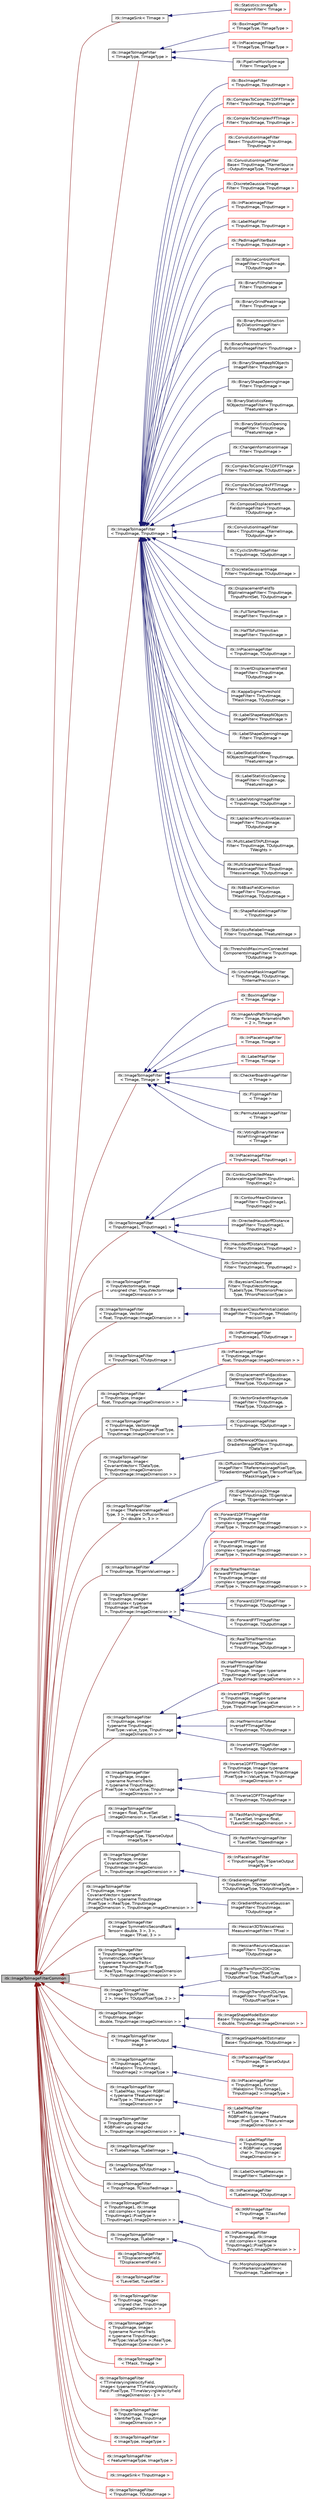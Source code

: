 digraph "itk::ImageToImageFilterCommon"
{
 // LATEX_PDF_SIZE
  edge [fontname="Helvetica",fontsize="10",labelfontname="Helvetica",labelfontsize="10"];
  node [fontname="Helvetica",fontsize="10",shape=record];
  rankdir="LR";
  Node1 [label="itk::ImageToImageFilterCommon",height=0.2,width=0.4,color="black", fillcolor="grey75", style="filled", fontcolor="black",tooltip="Secondary base class of ImageToImageFilter common between templates."];
  Node1 -> Node2 [dir="back",color="firebrick4",fontsize="10",style="solid",fontname="Helvetica"];
  Node2 [label="itk::ImageSink\< TImage \>",height=0.2,width=0.4,color="black", fillcolor="white", style="filled",URL="$classitk_1_1ImageSink.html",tooltip=" "];
  Node2 -> Node3 [dir="back",color="midnightblue",fontsize="10",style="solid",fontname="Helvetica"];
  Node3 [label="itk::Statistics::ImageTo\lHistogramFilter\< TImage \>",height=0.2,width=0.4,color="red", fillcolor="white", style="filled",URL="$classitk_1_1Statistics_1_1ImageToHistogramFilter.html",tooltip="This class generates a histogram from an image."];
  Node1 -> Node5 [dir="back",color="firebrick4",fontsize="10",style="solid",fontname="Helvetica"];
  Node5 [label="itk::ImageToImageFilter\l\< TImageType, TImageType \>",height=0.2,width=0.4,color="black", fillcolor="white", style="filled",URL="$classitk_1_1ImageToImageFilter.html",tooltip=" "];
  Node5 -> Node6 [dir="back",color="midnightblue",fontsize="10",style="solid",fontname="Helvetica"];
  Node6 [label="itk::BoxImageFilter\l\< TImageType, TImageType \>",height=0.2,width=0.4,color="red", fillcolor="white", style="filled",URL="$classitk_1_1BoxImageFilter.html",tooltip=" "];
  Node5 -> Node11 [dir="back",color="midnightblue",fontsize="10",style="solid",fontname="Helvetica"];
  Node11 [label="itk::InPlaceImageFilter\l\< TImageType, TImageType \>",height=0.2,width=0.4,color="red", fillcolor="white", style="filled",URL="$classitk_1_1InPlaceImageFilter.html",tooltip=" "];
  Node5 -> Node16 [dir="back",color="midnightblue",fontsize="10",style="solid",fontname="Helvetica"];
  Node16 [label="itk::PipelineMonitorImage\lFilter\< TImageType \>",height=0.2,width=0.4,color="black", fillcolor="white", style="filled",URL="$classitk_1_1PipelineMonitorImageFilter.html",tooltip="Enables monitoring, recording and debugging of the pipeline execution and information exchange."];
  Node1 -> Node17 [dir="back",color="firebrick4",fontsize="10",style="solid",fontname="Helvetica"];
  Node17 [label="itk::ImageToImageFilter\l\< TInputImage, TInputImage \>",height=0.2,width=0.4,color="black", fillcolor="white", style="filled",URL="$classitk_1_1ImageToImageFilter.html",tooltip=" "];
  Node17 -> Node18 [dir="back",color="midnightblue",fontsize="10",style="solid",fontname="Helvetica"];
  Node18 [label="itk::BoxImageFilter\l\< TInputImage, TInputImage \>",height=0.2,width=0.4,color="red", fillcolor="white", style="filled",URL="$classitk_1_1BoxImageFilter.html",tooltip=" "];
  Node17 -> Node24 [dir="back",color="midnightblue",fontsize="10",style="solid",fontname="Helvetica"];
  Node24 [label="itk::ComplexToComplex1DFFTImage\lFilter\< TInputImage, TInputImage \>",height=0.2,width=0.4,color="red", fillcolor="white", style="filled",URL="$classitk_1_1ComplexToComplex1DFFTImageFilter.html",tooltip=" "];
  Node17 -> Node27 [dir="back",color="midnightblue",fontsize="10",style="solid",fontname="Helvetica"];
  Node27 [label="itk::ComplexToComplexFFTImage\lFilter\< TInputImage, TInputImage \>",height=0.2,width=0.4,color="red", fillcolor="white", style="filled",URL="$classitk_1_1ComplexToComplexFFTImageFilter.html",tooltip=" "];
  Node17 -> Node30 [dir="back",color="midnightblue",fontsize="10",style="solid",fontname="Helvetica"];
  Node30 [label="itk::ConvolutionImageFilter\lBase\< TInputImage, TInputImage,\l TInputImage \>",height=0.2,width=0.4,color="red", fillcolor="white", style="filled",URL="$classitk_1_1ConvolutionImageFilterBase.html",tooltip=" "];
  Node17 -> Node45 [dir="back",color="midnightblue",fontsize="10",style="solid",fontname="Helvetica"];
  Node45 [label="itk::ConvolutionImageFilter\lBase\< TInputImage, TKernelSource\l::OutputImageType, TInputImage \>",height=0.2,width=0.4,color="red", fillcolor="white", style="filled",URL="$classitk_1_1ConvolutionImageFilterBase.html",tooltip=" "];
  Node17 -> Node49 [dir="back",color="midnightblue",fontsize="10",style="solid",fontname="Helvetica"];
  Node49 [label="itk::DiscreteGaussianImage\lFilter\< TInputImage, TInputImage \>",height=0.2,width=0.4,color="red", fillcolor="white", style="filled",URL="$classitk_1_1DiscreteGaussianImageFilter.html",tooltip=" "];
  Node17 -> Node51 [dir="back",color="midnightblue",fontsize="10",style="solid",fontname="Helvetica"];
  Node51 [label="itk::InPlaceImageFilter\l\< TInputImage, TInputImage \>",height=0.2,width=0.4,color="red", fillcolor="white", style="filled",URL="$classitk_1_1InPlaceImageFilter.html",tooltip=" "];
  Node17 -> Node81 [dir="back",color="midnightblue",fontsize="10",style="solid",fontname="Helvetica"];
  Node81 [label="itk::LabelMapFilter\l\< TInputImage, TInputImage \>",height=0.2,width=0.4,color="red", fillcolor="white", style="filled",URL="$classitk_1_1LabelMapFilter.html",tooltip=" "];
  Node17 -> Node89 [dir="back",color="midnightblue",fontsize="10",style="solid",fontname="Helvetica"];
  Node89 [label="itk::PadImageFilterBase\l\< TInputImage, TInputImage \>",height=0.2,width=0.4,color="red", fillcolor="white", style="filled",URL="$classitk_1_1PadImageFilterBase.html",tooltip=" "];
  Node17 -> Node91 [dir="back",color="midnightblue",fontsize="10",style="solid",fontname="Helvetica"];
  Node91 [label="itk::BSplineControlPoint\lImageFilter\< TInputImage,\l TOutputImage \>",height=0.2,width=0.4,color="black", fillcolor="white", style="filled",URL="$classitk_1_1BSplineControlPointImageFilter.html",tooltip="Process a given a B-spline grid of control points."];
  Node17 -> Node92 [dir="back",color="midnightblue",fontsize="10",style="solid",fontname="Helvetica"];
  Node92 [label="itk::BinaryFillholeImage\lFilter\< TInputImage \>",height=0.2,width=0.4,color="black", fillcolor="white", style="filled",URL="$classitk_1_1BinaryFillholeImageFilter.html",tooltip="Remove holes not connected to the boundary of the image."];
  Node17 -> Node93 [dir="back",color="midnightblue",fontsize="10",style="solid",fontname="Helvetica"];
  Node93 [label="itk::BinaryGrindPeakImage\lFilter\< TInputImage \>",height=0.2,width=0.4,color="black", fillcolor="white", style="filled",URL="$classitk_1_1BinaryGrindPeakImageFilter.html",tooltip="Remove the objects not connected to the boundary of the image."];
  Node17 -> Node94 [dir="back",color="midnightblue",fontsize="10",style="solid",fontname="Helvetica"];
  Node94 [label="itk::BinaryReconstruction\lByDilationImageFilter\<\l TInputImage \>",height=0.2,width=0.4,color="black", fillcolor="white", style="filled",URL="$classitk_1_1BinaryReconstructionByDilationImageFilter.html",tooltip="binary reconstruction by dilation of an image"];
  Node17 -> Node95 [dir="back",color="midnightblue",fontsize="10",style="solid",fontname="Helvetica"];
  Node95 [label="itk::BinaryReconstruction\lByErosionImageFilter\< TInputImage \>",height=0.2,width=0.4,color="black", fillcolor="white", style="filled",URL="$classitk_1_1BinaryReconstructionByErosionImageFilter.html",tooltip="binary reconstruction by erosion of an image"];
  Node17 -> Node96 [dir="back",color="midnightblue",fontsize="10",style="solid",fontname="Helvetica"];
  Node96 [label="itk::BinaryShapeKeepNObjects\lImageFilter\< TInputImage \>",height=0.2,width=0.4,color="black", fillcolor="white", style="filled",URL="$classitk_1_1BinaryShapeKeepNObjectsImageFilter.html",tooltip="keep N objects according to their shape attributes"];
  Node17 -> Node97 [dir="back",color="midnightblue",fontsize="10",style="solid",fontname="Helvetica"];
  Node97 [label="itk::BinaryShapeOpeningImage\lFilter\< TInputImage \>",height=0.2,width=0.4,color="black", fillcolor="white", style="filled",URL="$classitk_1_1BinaryShapeOpeningImageFilter.html",tooltip="Remove objects based on the value of their shape attribute."];
  Node17 -> Node98 [dir="back",color="midnightblue",fontsize="10",style="solid",fontname="Helvetica"];
  Node98 [label="itk::BinaryStatisticsKeep\lNObjectsImageFilter\< TInputImage,\l TFeatureImage \>",height=0.2,width=0.4,color="black", fillcolor="white", style="filled",URL="$classitk_1_1BinaryStatisticsKeepNObjectsImageFilter.html",tooltip="keep N objects according to their statistics attributes"];
  Node17 -> Node99 [dir="back",color="midnightblue",fontsize="10",style="solid",fontname="Helvetica"];
  Node99 [label="itk::BinaryStatisticsOpening\lImageFilter\< TInputImage,\l TFeatureImage \>",height=0.2,width=0.4,color="black", fillcolor="white", style="filled",URL="$classitk_1_1BinaryStatisticsOpeningImageFilter.html",tooltip="Remove objects based on the value of their Statistics attribute."];
  Node17 -> Node100 [dir="back",color="midnightblue",fontsize="10",style="solid",fontname="Helvetica"];
  Node100 [label="itk::ChangeInformationImage\lFilter\< TInputImage \>",height=0.2,width=0.4,color="black", fillcolor="white", style="filled",URL="$classitk_1_1ChangeInformationImageFilter.html",tooltip="Change the origin, spacing and/or region of an Image."];
  Node17 -> Node101 [dir="back",color="midnightblue",fontsize="10",style="solid",fontname="Helvetica"];
  Node101 [label="itk::ComplexToComplex1DFFTImage\lFilter\< TInputImage, TOutputImage \>",height=0.2,width=0.4,color="black", fillcolor="white", style="filled",URL="$classitk_1_1ComplexToComplex1DFFTImageFilter.html",tooltip="Perform the Fast Fourier Transform, complex input to complex output, but only along one dimension."];
  Node17 -> Node102 [dir="back",color="midnightblue",fontsize="10",style="solid",fontname="Helvetica"];
  Node102 [label="itk::ComplexToComplexFFTImage\lFilter\< TInputImage, TOutputImage \>",height=0.2,width=0.4,color="black", fillcolor="white", style="filled",URL="$classitk_1_1ComplexToComplexFFTImageFilter.html",tooltip="Implements an API to enable the Fourier transform or the inverse Fourier transform of images with com..."];
  Node17 -> Node103 [dir="back",color="midnightblue",fontsize="10",style="solid",fontname="Helvetica"];
  Node103 [label="itk::ComposeDisplacement\lFieldsImageFilter\< TInputImage,\l TOutputImage \>",height=0.2,width=0.4,color="black", fillcolor="white", style="filled",URL="$classitk_1_1ComposeDisplacementFieldsImageFilter.html",tooltip="Compose two displacement fields."];
  Node17 -> Node104 [dir="back",color="midnightblue",fontsize="10",style="solid",fontname="Helvetica"];
  Node104 [label="itk::ConvolutionImageFilter\lBase\< TInputImage, TKernelImage,\l TOutputImage \>",height=0.2,width=0.4,color="black", fillcolor="white", style="filled",URL="$classitk_1_1ConvolutionImageFilterBase.html",tooltip="Abstract base class for the convolution image filters."];
  Node17 -> Node105 [dir="back",color="midnightblue",fontsize="10",style="solid",fontname="Helvetica"];
  Node105 [label="itk::CyclicShiftImageFilter\l\< TInputImage, TOutputImage \>",height=0.2,width=0.4,color="black", fillcolor="white", style="filled",URL="$classitk_1_1CyclicShiftImageFilter.html",tooltip="Perform a cyclic spatial shift of image intensities on the image grid."];
  Node17 -> Node106 [dir="back",color="midnightblue",fontsize="10",style="solid",fontname="Helvetica"];
  Node106 [label="itk::DiscreteGaussianImage\lFilter\< TInputImage, TOutputImage \>",height=0.2,width=0.4,color="black", fillcolor="white", style="filled",URL="$classitk_1_1DiscreteGaussianImageFilter.html",tooltip="Blurs an image by separable convolution with discrete gaussian kernels. This filter performs Gaussian..."];
  Node17 -> Node107 [dir="back",color="midnightblue",fontsize="10",style="solid",fontname="Helvetica"];
  Node107 [label="itk::DisplacementFieldTo\lBSplineImageFilter\< TInputImage,\l TInputPointSet, TOutputImage \>",height=0.2,width=0.4,color="black", fillcolor="white", style="filled",URL="$classitk_1_1DisplacementFieldToBSplineImageFilter.html",tooltip="Class which takes a dense displacement field image and/or a set of points with associated displacemen..."];
  Node17 -> Node108 [dir="back",color="midnightblue",fontsize="10",style="solid",fontname="Helvetica"];
  Node108 [label="itk::FullToHalfHermitian\lImageFilter\< TInputImage \>",height=0.2,width=0.4,color="black", fillcolor="white", style="filled",URL="$classitk_1_1FullToHalfHermitianImageFilter.html",tooltip="Reduces the size of a full complex image produced from a forward discrete Fourier transform of a real..."];
  Node17 -> Node109 [dir="back",color="midnightblue",fontsize="10",style="solid",fontname="Helvetica"];
  Node109 [label="itk::HalfToFullHermitian\lImageFilter\< TInputImage \>",height=0.2,width=0.4,color="black", fillcolor="white", style="filled",URL="$classitk_1_1HalfToFullHermitianImageFilter.html",tooltip="Expands a half image produced from a real-to-complex discrete Fourier transform (DFT) to the full com..."];
  Node17 -> Node110 [dir="back",color="midnightblue",fontsize="10",style="solid",fontname="Helvetica"];
  Node110 [label="itk::InPlaceImageFilter\l\< TInputImage, TOutputImage \>",height=0.2,width=0.4,color="black", fillcolor="white", style="filled",URL="$classitk_1_1InPlaceImageFilter.html",tooltip="Base class for filters that take an image as input and overwrite that image as the output."];
  Node17 -> Node111 [dir="back",color="midnightblue",fontsize="10",style="solid",fontname="Helvetica"];
  Node111 [label="itk::InvertDisplacementField\lImageFilter\< TInputImage,\l TOutputImage \>",height=0.2,width=0.4,color="black", fillcolor="white", style="filled",URL="$classitk_1_1InvertDisplacementFieldImageFilter.html",tooltip="Iteratively estimate the inverse field of a displacement field."];
  Node17 -> Node112 [dir="back",color="midnightblue",fontsize="10",style="solid",fontname="Helvetica"];
  Node112 [label="itk::KappaSigmaThreshold\lImageFilter\< TInputImage,\l TMaskImage, TOutputImage \>",height=0.2,width=0.4,color="black", fillcolor="white", style="filled",URL="$classitk_1_1KappaSigmaThresholdImageFilter.html",tooltip="Threshold an image using Kappa-Sigma-Clipping."];
  Node17 -> Node113 [dir="back",color="midnightblue",fontsize="10",style="solid",fontname="Helvetica"];
  Node113 [label="itk::LabelShapeKeepNObjects\lImageFilter\< TInputImage \>",height=0.2,width=0.4,color="black", fillcolor="white", style="filled",URL="$classitk_1_1LabelShapeKeepNObjectsImageFilter.html",tooltip="keep N objects according to their shape attributes"];
  Node17 -> Node114 [dir="back",color="midnightblue",fontsize="10",style="solid",fontname="Helvetica"];
  Node114 [label="itk::LabelShapeOpeningImage\lFilter\< TInputImage \>",height=0.2,width=0.4,color="black", fillcolor="white", style="filled",URL="$classitk_1_1LabelShapeOpeningImageFilter.html",tooltip="remove the objects according to the value of their shape attribute"];
  Node17 -> Node115 [dir="back",color="midnightblue",fontsize="10",style="solid",fontname="Helvetica"];
  Node115 [label="itk::LabelStatisticsKeep\lNObjectsImageFilter\< TInputImage,\l TFeatureImage \>",height=0.2,width=0.4,color="black", fillcolor="white", style="filled",URL="$classitk_1_1LabelStatisticsKeepNObjectsImageFilter.html",tooltip="keep N objects according to their statistics attributes"];
  Node17 -> Node116 [dir="back",color="midnightblue",fontsize="10",style="solid",fontname="Helvetica"];
  Node116 [label="itk::LabelStatisticsOpening\lImageFilter\< TInputImage,\l TFeatureImage \>",height=0.2,width=0.4,color="black", fillcolor="white", style="filled",URL="$classitk_1_1LabelStatisticsOpeningImageFilter.html",tooltip="remove the objects according to the value of their statistics attribute"];
  Node17 -> Node117 [dir="back",color="midnightblue",fontsize="10",style="solid",fontname="Helvetica"];
  Node117 [label="itk::LabelVotingImageFilter\l\< TInputImage, TOutputImage \>",height=0.2,width=0.4,color="black", fillcolor="white", style="filled",URL="$classitk_1_1LabelVotingImageFilter.html",tooltip="This filter performs pixelwise voting among an arbitrary number of input images, where each of them r..."];
  Node17 -> Node118 [dir="back",color="midnightblue",fontsize="10",style="solid",fontname="Helvetica"];
  Node118 [label="itk::LaplacianRecursiveGaussian\lImageFilter\< TInputImage,\l TOutputImage \>",height=0.2,width=0.4,color="black", fillcolor="white", style="filled",URL="$classitk_1_1LaplacianRecursiveGaussianImageFilter.html",tooltip="Computes the Laplacian of Gaussian (LoG) of an image."];
  Node17 -> Node119 [dir="back",color="midnightblue",fontsize="10",style="solid",fontname="Helvetica"];
  Node119 [label="itk::MultiLabelSTAPLEImage\lFilter\< TInputImage, TOutputImage,\l TWeights \>",height=0.2,width=0.4,color="black", fillcolor="white", style="filled",URL="$classitk_1_1MultiLabelSTAPLEImageFilter.html",tooltip="This filter performs a pixelwise combination of an arbitrary number of input images,..."];
  Node17 -> Node120 [dir="back",color="midnightblue",fontsize="10",style="solid",fontname="Helvetica"];
  Node120 [label="itk::MultiScaleHessianBased\lMeasureImageFilter\< TInputImage,\l THessianImage, TOutputImage \>",height=0.2,width=0.4,color="black", fillcolor="white", style="filled",URL="$classitk_1_1MultiScaleHessianBasedMeasureImageFilter.html",tooltip="A filter to enhance structures using Hessian eigensystem-based measures in a multiscale framework."];
  Node17 -> Node121 [dir="back",color="midnightblue",fontsize="10",style="solid",fontname="Helvetica"];
  Node121 [label="itk::N4BiasFieldCorrection\lImageFilter\< TInputImage,\l TMaskImage, TOutputImage \>",height=0.2,width=0.4,color="black", fillcolor="white", style="filled",URL="$classitk_1_1N4BiasFieldCorrectionImageFilter.html",tooltip="Implementation of the N4 bias field correction algorithm."];
  Node17 -> Node122 [dir="back",color="midnightblue",fontsize="10",style="solid",fontname="Helvetica"];
  Node122 [label="itk::ShapeRelabelImageFilter\l\< TInputImage \>",height=0.2,width=0.4,color="black", fillcolor="white", style="filled",URL="$classitk_1_1ShapeRelabelImageFilter.html",tooltip="relabel objects according to their shape attributes"];
  Node17 -> Node123 [dir="back",color="midnightblue",fontsize="10",style="solid",fontname="Helvetica"];
  Node123 [label="itk::StatisticsRelabelImage\lFilter\< TInputImage, TFeatureImage \>",height=0.2,width=0.4,color="black", fillcolor="white", style="filled",URL="$classitk_1_1StatisticsRelabelImageFilter.html",tooltip="relabel objects according to their shape attributes"];
  Node17 -> Node124 [dir="back",color="midnightblue",fontsize="10",style="solid",fontname="Helvetica"];
  Node124 [label="itk::ThresholdMaximumConnected\lComponentsImageFilter\< TInputImage,\l TOutputImage \>",height=0.2,width=0.4,color="black", fillcolor="white", style="filled",URL="$classitk_1_1ThresholdMaximumConnectedComponentsImageFilter.html",tooltip="Finds the threshold value of an image based on maximizing the number of objects in the image that are..."];
  Node17 -> Node125 [dir="back",color="midnightblue",fontsize="10",style="solid",fontname="Helvetica"];
  Node125 [label="itk::UnsharpMaskImageFilter\l\< TInputImage, TOutputImage,\l TInternalPrecision \>",height=0.2,width=0.4,color="black", fillcolor="white", style="filled",URL="$classitk_1_1UnsharpMaskImageFilter.html",tooltip="Edge enhancement filter."];
  Node1 -> Node126 [dir="back",color="firebrick4",fontsize="10",style="solid",fontname="Helvetica"];
  Node126 [label="itk::ImageToImageFilter\l\< TImage, TImage \>",height=0.2,width=0.4,color="black", fillcolor="white", style="filled",URL="$classitk_1_1ImageToImageFilter.html",tooltip=" "];
  Node126 -> Node127 [dir="back",color="midnightblue",fontsize="10",style="solid",fontname="Helvetica"];
  Node127 [label="itk::BoxImageFilter\l\< TImage, TImage \>",height=0.2,width=0.4,color="red", fillcolor="white", style="filled",URL="$classitk_1_1BoxImageFilter.html",tooltip=" "];
  Node126 -> Node144 [dir="back",color="midnightblue",fontsize="10",style="solid",fontname="Helvetica"];
  Node144 [label="itk::ImageAndPathToImage\lFilter\< TImage, ParametricPath\l\< 2 \>, TImage \>",height=0.2,width=0.4,color="red", fillcolor="white", style="filled",URL="$classitk_1_1ImageAndPathToImageFilter.html",tooltip=" "];
  Node126 -> Node146 [dir="back",color="midnightblue",fontsize="10",style="solid",fontname="Helvetica"];
  Node146 [label="itk::InPlaceImageFilter\l\< TImage, TImage \>",height=0.2,width=0.4,color="red", fillcolor="white", style="filled",URL="$classitk_1_1InPlaceImageFilter.html",tooltip=" "];
  Node126 -> Node150 [dir="back",color="midnightblue",fontsize="10",style="solid",fontname="Helvetica"];
  Node150 [label="itk::LabelMapFilter\l\< TImage, TImage \>",height=0.2,width=0.4,color="red", fillcolor="white", style="filled",URL="$classitk_1_1LabelMapFilter.html",tooltip=" "];
  Node126 -> Node182 [dir="back",color="midnightblue",fontsize="10",style="solid",fontname="Helvetica"];
  Node182 [label="itk::CheckerBoardImageFilter\l\< TImage \>",height=0.2,width=0.4,color="black", fillcolor="white", style="filled",URL="$classitk_1_1CheckerBoardImageFilter.html",tooltip="Combines two images in a checkerboard pattern."];
  Node126 -> Node183 [dir="back",color="midnightblue",fontsize="10",style="solid",fontname="Helvetica"];
  Node183 [label="itk::FlipImageFilter\l\< TImage \>",height=0.2,width=0.4,color="black", fillcolor="white", style="filled",URL="$classitk_1_1FlipImageFilter.html",tooltip="Flips an image across user specified axes."];
  Node126 -> Node184 [dir="back",color="midnightblue",fontsize="10",style="solid",fontname="Helvetica"];
  Node184 [label="itk::PermuteAxesImageFilter\l\< TImage \>",height=0.2,width=0.4,color="black", fillcolor="white", style="filled",URL="$classitk_1_1PermuteAxesImageFilter.html",tooltip="Permutes the image axes according to a user specified order."];
  Node126 -> Node185 [dir="back",color="midnightblue",fontsize="10",style="solid",fontname="Helvetica"];
  Node185 [label="itk::VotingBinaryIterative\lHoleFillingImageFilter\l\< TImage \>",height=0.2,width=0.4,color="black", fillcolor="white", style="filled",URL="$classitk_1_1VotingBinaryIterativeHoleFillingImageFilter.html",tooltip="Fills in holes and cavities by iteratively applying a voting operation."];
  Node1 -> Node186 [dir="back",color="firebrick4",fontsize="10",style="solid",fontname="Helvetica"];
  Node186 [label="itk::ImageToImageFilter\l\< TInputImage1, TInputImage1 \>",height=0.2,width=0.4,color="black", fillcolor="white", style="filled",URL="$classitk_1_1ImageToImageFilter.html",tooltip=" "];
  Node186 -> Node187 [dir="back",color="midnightblue",fontsize="10",style="solid",fontname="Helvetica"];
  Node187 [label="itk::InPlaceImageFilter\l\< TInputImage1, TInputImage1 \>",height=0.2,width=0.4,color="red", fillcolor="white", style="filled",URL="$classitk_1_1InPlaceImageFilter.html",tooltip=" "];
  Node186 -> Node198 [dir="back",color="midnightblue",fontsize="10",style="solid",fontname="Helvetica"];
  Node198 [label="itk::ContourDirectedMean\lDistanceImageFilter\< TInputImage1,\l TInputImage2 \>",height=0.2,width=0.4,color="black", fillcolor="white", style="filled",URL="$classitk_1_1ContourDirectedMeanDistanceImageFilter.html",tooltip="Computes the directed Mean distance between the boundaries of non-zero pixel regions of two images."];
  Node186 -> Node199 [dir="back",color="midnightblue",fontsize="10",style="solid",fontname="Helvetica"];
  Node199 [label="itk::ContourMeanDistance\lImageFilter\< TInputImage1,\l TInputImage2 \>",height=0.2,width=0.4,color="black", fillcolor="white", style="filled",URL="$classitk_1_1ContourMeanDistanceImageFilter.html",tooltip="Computes the Mean distance between the boundaries of non-zero regions of two images."];
  Node186 -> Node200 [dir="back",color="midnightblue",fontsize="10",style="solid",fontname="Helvetica"];
  Node200 [label="itk::DirectedHausdorffDistance\lImageFilter\< TInputImage1,\l TInputImage2 \>",height=0.2,width=0.4,color="black", fillcolor="white", style="filled",URL="$classitk_1_1DirectedHausdorffDistanceImageFilter.html",tooltip="Computes the directed Hausdorff distance between the set of non-zero pixels of two images."];
  Node186 -> Node201 [dir="back",color="midnightblue",fontsize="10",style="solid",fontname="Helvetica"];
  Node201 [label="itk::HausdorffDistanceImage\lFilter\< TInputImage1, TInputImage2 \>",height=0.2,width=0.4,color="black", fillcolor="white", style="filled",URL="$classitk_1_1HausdorffDistanceImageFilter.html",tooltip="Computes the Hausdorff distance between the set of non-zero pixels of two images."];
  Node186 -> Node202 [dir="back",color="midnightblue",fontsize="10",style="solid",fontname="Helvetica"];
  Node202 [label="itk::SimilarityIndexImage\lFilter\< TInputImage1, TInputImage2 \>",height=0.2,width=0.4,color="black", fillcolor="white", style="filled",URL="$classitk_1_1SimilarityIndexImageFilter.html",tooltip="Measures the similarity between the set of non-zero pixels of two images."];
  Node1 -> Node203 [dir="back",color="firebrick4",fontsize="10",style="solid",fontname="Helvetica"];
  Node203 [label="itk::ImageToImageFilter\l\< TInputVectorImage, Image\l\< unsigned char, TInputVectorImage\l::ImageDimension \> \>",height=0.2,width=0.4,color="black", fillcolor="white", style="filled",URL="$classitk_1_1ImageToImageFilter.html",tooltip=" "];
  Node203 -> Node204 [dir="back",color="midnightblue",fontsize="10",style="solid",fontname="Helvetica"];
  Node204 [label="itk::BayesianClassifierImage\lFilter\< TInputVectorImage,\l TLabelsType, TPosteriorsPrecision\lType, TPriorsPrecisionType \>",height=0.2,width=0.4,color="black", fillcolor="white", style="filled",URL="$classitk_1_1BayesianClassifierImageFilter.html",tooltip="Performs Bayesian Classification on an image."];
  Node1 -> Node205 [dir="back",color="firebrick4",fontsize="10",style="solid",fontname="Helvetica"];
  Node205 [label="itk::ImageToImageFilter\l\< TInputImage, VectorImage\l\< float, TInputImage::ImageDimension \> \>",height=0.2,width=0.4,color="black", fillcolor="white", style="filled",URL="$classitk_1_1ImageToImageFilter.html",tooltip=" "];
  Node205 -> Node206 [dir="back",color="midnightblue",fontsize="10",style="solid",fontname="Helvetica"];
  Node206 [label="itk::BayesianClassifierInitialization\lImageFilter\< TInputImage, TProbability\lPrecisionType \>",height=0.2,width=0.4,color="black", fillcolor="white", style="filled",URL="$classitk_1_1BayesianClassifierInitializationImageFilter.html",tooltip="This filter is intended to be used as a helper class to initialize the BayesianClassifierImageFilter."];
  Node1 -> Node207 [dir="back",color="firebrick4",fontsize="10",style="solid",fontname="Helvetica"];
  Node207 [label="itk::ImageToImageFilter\l\< TInputImage1, TOutputImage \>",height=0.2,width=0.4,color="black", fillcolor="white", style="filled",URL="$classitk_1_1ImageToImageFilter.html",tooltip=" "];
  Node207 -> Node208 [dir="back",color="midnightblue",fontsize="10",style="solid",fontname="Helvetica"];
  Node208 [label="itk::InPlaceImageFilter\l\< TInputImage1, TOutputImage \>",height=0.2,width=0.4,color="red", fillcolor="white", style="filled",URL="$classitk_1_1InPlaceImageFilter.html",tooltip=" "];
  Node1 -> Node224 [dir="back",color="firebrick4",fontsize="10",style="solid",fontname="Helvetica"];
  Node224 [label="itk::ImageToImageFilter\l\< TInputImage, Image\<\l float, TInputImage::ImageDimension \> \>",height=0.2,width=0.4,color="black", fillcolor="white", style="filled",URL="$classitk_1_1ImageToImageFilter.html",tooltip=" "];
  Node224 -> Node225 [dir="back",color="midnightblue",fontsize="10",style="solid",fontname="Helvetica"];
  Node225 [label="itk::InPlaceImageFilter\l\< TInputImage, Image\<\l float, TInputImage::ImageDimension \> \>",height=0.2,width=0.4,color="red", fillcolor="white", style="filled",URL="$classitk_1_1InPlaceImageFilter.html",tooltip=" "];
  Node224 -> Node245 [dir="back",color="midnightblue",fontsize="10",style="solid",fontname="Helvetica"];
  Node245 [label="itk::DisplacementFieldJacobian\lDeterminantFilter\< TInputImage,\l TRealType, TOutputImage \>",height=0.2,width=0.4,color="black", fillcolor="white", style="filled",URL="$classitk_1_1DisplacementFieldJacobianDeterminantFilter.html",tooltip="Computes a scalar image from a vector image (e.g., deformation field) input, where each output scalar..."];
  Node224 -> Node246 [dir="back",color="midnightblue",fontsize="10",style="solid",fontname="Helvetica"];
  Node246 [label="itk::VectorGradientMagnitude\lImageFilter\< TInputImage,\l TRealType, TOutputImage \>",height=0.2,width=0.4,color="black", fillcolor="white", style="filled",URL="$classitk_1_1VectorGradientMagnitudeImageFilter.html",tooltip="Computes a scalar, gradient magnitude image from a multiple channel (pixels are vectors) input."];
  Node1 -> Node247 [dir="back",color="firebrick4",fontsize="10",style="solid",fontname="Helvetica"];
  Node247 [label="itk::ImageToImageFilter\l\< TInputImage, VectorImage\l\< typename TInputImage::PixelType,\l TInputImage::ImageDimension \> \>",height=0.2,width=0.4,color="black", fillcolor="white", style="filled",URL="$classitk_1_1ImageToImageFilter.html",tooltip=" "];
  Node247 -> Node248 [dir="back",color="midnightblue",fontsize="10",style="solid",fontname="Helvetica"];
  Node248 [label="itk::ComposeImageFilter\l\< TInputImage, TOutputImage \>",height=0.2,width=0.4,color="black", fillcolor="white", style="filled",URL="$classitk_1_1ComposeImageFilter.html",tooltip="ComposeImageFilter combine several scalar images into a multicomponent image."];
  Node1 -> Node249 [dir="back",color="firebrick4",fontsize="10",style="solid",fontname="Helvetica"];
  Node249 [label="itk::ImageToImageFilter\l\< TInputImage, Image\<\l CovariantVector\< TDataType,\l TInputImage::ImageDimension\l \>, TInputImage::ImageDimension \> \>",height=0.2,width=0.4,color="black", fillcolor="white", style="filled",URL="$classitk_1_1ImageToImageFilter.html",tooltip=" "];
  Node249 -> Node250 [dir="back",color="midnightblue",fontsize="10",style="solid",fontname="Helvetica"];
  Node250 [label="itk::DifferenceOfGaussians\lGradientImageFilter\< TInputImage,\l TDataType \>",height=0.2,width=0.4,color="black", fillcolor="white", style="filled",URL="$classitk_1_1DifferenceOfGaussiansGradientImageFilter.html",tooltip="Performs difference-of-gaussians gradient detection."];
  Node1 -> Node251 [dir="back",color="firebrick4",fontsize="10",style="solid",fontname="Helvetica"];
  Node251 [label="itk::ImageToImageFilter\l\< Image\< TReferenceImagePixel\lType, 3 \>, Image\< DiffusionTensor3\lD\< double \>, 3 \> \>",height=0.2,width=0.4,color="black", fillcolor="white", style="filled",URL="$classitk_1_1ImageToImageFilter.html",tooltip=" "];
  Node251 -> Node252 [dir="back",color="midnightblue",fontsize="10",style="solid",fontname="Helvetica"];
  Node252 [label="itk::DiffusionTensor3DReconstruction\lImageFilter\< TReferenceImagePixelType,\l TGradientImagePixelType, TTensorPixelType,\l TMaskImageType \>",height=0.2,width=0.4,color="black", fillcolor="white", style="filled",URL="$classitk_1_1DiffusionTensor3DReconstructionImageFilter.html",tooltip="This class takes as input one or more reference image (acquired in the absence of diffusion sensitizi..."];
  Node1 -> Node253 [dir="back",color="firebrick4",fontsize="10",style="solid",fontname="Helvetica"];
  Node253 [label="itk::ImageToImageFilter\l\< TInputImage, TEigenValueImage \>",height=0.2,width=0.4,color="black", fillcolor="white", style="filled",URL="$classitk_1_1ImageToImageFilter.html",tooltip=" "];
  Node253 -> Node254 [dir="back",color="midnightblue",fontsize="10",style="solid",fontname="Helvetica"];
  Node254 [label="itk::EigenAnalysis2DImage\lFilter\< TInputImage, TEigenValue\lImage, TEigenVectorImage \>",height=0.2,width=0.4,color="black", fillcolor="white", style="filled",URL="$classitk_1_1EigenAnalysis2DImageFilter.html",tooltip="Computes pixel-wise the eigen values and eigen vectors of a 2D symmetrical matrix."];
  Node1 -> Node255 [dir="back",color="firebrick4",fontsize="10",style="solid",fontname="Helvetica"];
  Node255 [label="itk::ImageToImageFilter\l\< TInputImage, Image\<\l std::complex\< typename\l TInputImage::PixelType\l \>, TInputImage::ImageDimension \> \>",height=0.2,width=0.4,color="black", fillcolor="white", style="filled",URL="$classitk_1_1ImageToImageFilter.html",tooltip=" "];
  Node255 -> Node256 [dir="back",color="midnightblue",fontsize="10",style="solid",fontname="Helvetica"];
  Node256 [label="itk::Forward1DFFTImageFilter\l\< TInputImage, Image\< std\l::complex\< typename TInputImage\l::PixelType \>, TInputImage::ImageDimension \> \>",height=0.2,width=0.4,color="red", fillcolor="white", style="filled",URL="$classitk_1_1Forward1DFFTImageFilter.html",tooltip=" "];
  Node255 -> Node259 [dir="back",color="midnightblue",fontsize="10",style="solid",fontname="Helvetica"];
  Node259 [label="itk::ForwardFFTImageFilter\l\< TInputImage, Image\< std\l::complex\< typename TInputImage\l::PixelType \>, TInputImage::ImageDimension \> \>",height=0.2,width=0.4,color="red", fillcolor="white", style="filled",URL="$classitk_1_1ForwardFFTImageFilter.html",tooltip=" "];
  Node255 -> Node262 [dir="back",color="midnightblue",fontsize="10",style="solid",fontname="Helvetica"];
  Node262 [label="itk::RealToHalfHermitian\lForwardFFTImageFilter\l\< TInputImage, Image\< std\l::complex\< typename TInputImage\l::PixelType \>, TInputImage::ImageDimension \> \>",height=0.2,width=0.4,color="red", fillcolor="white", style="filled",URL="$classitk_1_1RealToHalfHermitianForwardFFTImageFilter.html",tooltip=" "];
  Node255 -> Node265 [dir="back",color="midnightblue",fontsize="10",style="solid",fontname="Helvetica"];
  Node265 [label="itk::Forward1DFFTImageFilter\l\< TInputImage, TOutputImage \>",height=0.2,width=0.4,color="black", fillcolor="white", style="filled",URL="$classitk_1_1Forward1DFFTImageFilter.html",tooltip="Perform the Fast Fourier Transform, in the forward direction, with real inputs, but only along one di..."];
  Node255 -> Node266 [dir="back",color="midnightblue",fontsize="10",style="solid",fontname="Helvetica"];
  Node266 [label="itk::ForwardFFTImageFilter\l\< TInputImage, TOutputImage \>",height=0.2,width=0.4,color="black", fillcolor="white", style="filled",URL="$classitk_1_1ForwardFFTImageFilter.html",tooltip="Base class for forward Fast Fourier Transform."];
  Node255 -> Node267 [dir="back",color="midnightblue",fontsize="10",style="solid",fontname="Helvetica"];
  Node267 [label="itk::RealToHalfHermitian\lForwardFFTImageFilter\l\< TInputImage, TOutputImage \>",height=0.2,width=0.4,color="black", fillcolor="white", style="filled",URL="$classitk_1_1RealToHalfHermitianForwardFFTImageFilter.html",tooltip="Base class for specialized real-to-complex forward Fast Fourier Transform."];
  Node1 -> Node268 [dir="back",color="firebrick4",fontsize="10",style="solid",fontname="Helvetica"];
  Node268 [label="itk::ImageToImageFilter\l\< TInputImage, Image\<\l typename TInputImage::\lPixelType::value_type, TInputImage\l::ImageDimension \> \>",height=0.2,width=0.4,color="black", fillcolor="white", style="filled",URL="$classitk_1_1ImageToImageFilter.html",tooltip=" "];
  Node268 -> Node269 [dir="back",color="midnightblue",fontsize="10",style="solid",fontname="Helvetica"];
  Node269 [label="itk::HalfHermitianToReal\lInverseFFTImageFilter\l\< TInputImage, Image\< typename\l TInputImage::PixelType::value\l_type, TInputImage::ImageDimension \> \>",height=0.2,width=0.4,color="red", fillcolor="white", style="filled",URL="$classitk_1_1HalfHermitianToRealInverseFFTImageFilter.html",tooltip=" "];
  Node268 -> Node272 [dir="back",color="midnightblue",fontsize="10",style="solid",fontname="Helvetica"];
  Node272 [label="itk::InverseFFTImageFilter\l\< TInputImage, Image\< typename\l TInputImage::PixelType::value\l_type, TInputImage::ImageDimension \> \>",height=0.2,width=0.4,color="red", fillcolor="white", style="filled",URL="$classitk_1_1InverseFFTImageFilter.html",tooltip=" "];
  Node268 -> Node275 [dir="back",color="midnightblue",fontsize="10",style="solid",fontname="Helvetica"];
  Node275 [label="itk::HalfHermitianToReal\lInverseFFTImageFilter\l\< TInputImage, TOutputImage \>",height=0.2,width=0.4,color="black", fillcolor="white", style="filled",URL="$classitk_1_1HalfHermitianToRealInverseFFTImageFilter.html",tooltip="Base class for specialized complex-to-real inverse Fast Fourier Transform."];
  Node268 -> Node276 [dir="back",color="midnightblue",fontsize="10",style="solid",fontname="Helvetica"];
  Node276 [label="itk::InverseFFTImageFilter\l\< TInputImage, TOutputImage \>",height=0.2,width=0.4,color="black", fillcolor="white", style="filled",URL="$classitk_1_1InverseFFTImageFilter.html",tooltip="Base class for inverse Fast Fourier Transform."];
  Node1 -> Node277 [dir="back",color="firebrick4",fontsize="10",style="solid",fontname="Helvetica"];
  Node277 [label="itk::ImageToImageFilter\l\< TInputImage, Image\<\l typename NumericTraits\l\< typename TInputImage::\lPixelType \>::ValueType, TInputImage\l::ImageDimension \> \>",height=0.2,width=0.4,color="black", fillcolor="white", style="filled",URL="$classitk_1_1ImageToImageFilter.html",tooltip=" "];
  Node277 -> Node278 [dir="back",color="midnightblue",fontsize="10",style="solid",fontname="Helvetica"];
  Node278 [label="itk::Inverse1DFFTImageFilter\l\< TInputImage, Image\< typename\l NumericTraits\< typename TInputImage\l::PixelType \>::ValueType, TInputImage\l::ImageDimension \> \>",height=0.2,width=0.4,color="red", fillcolor="white", style="filled",URL="$classitk_1_1Inverse1DFFTImageFilter.html",tooltip=" "];
  Node277 -> Node281 [dir="back",color="midnightblue",fontsize="10",style="solid",fontname="Helvetica"];
  Node281 [label="itk::Inverse1DFFTImageFilter\l\< TInputImage, TOutputImage \>",height=0.2,width=0.4,color="black", fillcolor="white", style="filled",URL="$classitk_1_1Inverse1DFFTImageFilter.html",tooltip="Perform the Fast Fourier Transform, in the reverse direction, with real output, but only along one di..."];
  Node1 -> Node282 [dir="back",color="firebrick4",fontsize="10",style="solid",fontname="Helvetica"];
  Node282 [label="itk::ImageToImageFilter\l\< Image\< float, TLevelSet\l::ImageDimension \>, TLevelSet \>",height=0.2,width=0.4,color="black", fillcolor="white", style="filled",URL="$classitk_1_1ImageToImageFilter.html",tooltip=" "];
  Node282 -> Node283 [dir="back",color="midnightblue",fontsize="10",style="solid",fontname="Helvetica"];
  Node283 [label="itk::FastMarchingImageFilter\l\< TLevelSet, Image\< float,\l TLevelSet::ImageDimension \> \>",height=0.2,width=0.4,color="red", fillcolor="white", style="filled",URL="$classitk_1_1FastMarchingImageFilter.html",tooltip=" "];
  Node282 -> Node286 [dir="back",color="midnightblue",fontsize="10",style="solid",fontname="Helvetica"];
  Node286 [label="itk::FastMarchingImageFilter\l\< TLevelSet, TSpeedImage \>",height=0.2,width=0.4,color="black", fillcolor="white", style="filled",URL="$classitk_1_1FastMarchingImageFilter.html",tooltip="Solve an Eikonal equation using Fast Marching."];
  Node1 -> Node287 [dir="back",color="firebrick4",fontsize="10",style="solid",fontname="Helvetica"];
  Node287 [label="itk::ImageToImageFilter\l\< TInputImageType, TSparseOutput\lImageType \>",height=0.2,width=0.4,color="black", fillcolor="white", style="filled",URL="$classitk_1_1ImageToImageFilter.html",tooltip=" "];
  Node287 -> Node288 [dir="back",color="midnightblue",fontsize="10",style="solid",fontname="Helvetica"];
  Node288 [label="itk::InPlaceImageFilter\l\< TInputImageType, TSparseOutput\lImageType \>",height=0.2,width=0.4,color="red", fillcolor="white", style="filled",URL="$classitk_1_1InPlaceImageFilter.html",tooltip=" "];
  Node1 -> Node291 [dir="back",color="firebrick4",fontsize="10",style="solid",fontname="Helvetica"];
  Node291 [label="itk::ImageToImageFilter\l\< TInputImage, Image\<\l CovariantVector\< float,\l TInputImage::ImageDimension\l \>, TInputImage::ImageDimension \> \>",height=0.2,width=0.4,color="black", fillcolor="white", style="filled",URL="$classitk_1_1ImageToImageFilter.html",tooltip=" "];
  Node291 -> Node292 [dir="back",color="midnightblue",fontsize="10",style="solid",fontname="Helvetica"];
  Node292 [label="itk::GradientImageFilter\l\< TInputImage, TOperatorValueType,\l TOutputValueType, TOutputImageType \>",height=0.2,width=0.4,color="black", fillcolor="white", style="filled",URL="$classitk_1_1GradientImageFilter.html",tooltip="Computes the gradient of an image using directional derivatives."];
  Node1 -> Node293 [dir="back",color="firebrick4",fontsize="10",style="solid",fontname="Helvetica"];
  Node293 [label="itk::ImageToImageFilter\l\< TInputImage, Image\<\l CovariantVector\< typename\l NumericTraits\< typename TInputImage\l::PixelType \>::RealType, TInputImage\l::ImageDimension \>, TInputImage::ImageDimension \> \>",height=0.2,width=0.4,color="black", fillcolor="white", style="filled",URL="$classitk_1_1ImageToImageFilter.html",tooltip=" "];
  Node293 -> Node294 [dir="back",color="midnightblue",fontsize="10",style="solid",fontname="Helvetica"];
  Node294 [label="itk::GradientRecursiveGaussian\lImageFilter\< TInputImage,\l TOutputImage \>",height=0.2,width=0.4,color="black", fillcolor="white", style="filled",URL="$classitk_1_1GradientRecursiveGaussianImageFilter.html",tooltip="Computes the gradient of an image by convolution with the first derivative of a Gaussian."];
  Node1 -> Node295 [dir="back",color="firebrick4",fontsize="10",style="solid",fontname="Helvetica"];
  Node295 [label="itk::ImageToImageFilter\l\< Image\< SymmetricSecondRank\lTensor\< double, 3 \>, 3 \>,\l Image\< TPixel, 3 \> \>",height=0.2,width=0.4,color="black", fillcolor="white", style="filled",URL="$classitk_1_1ImageToImageFilter.html",tooltip=" "];
  Node295 -> Node296 [dir="back",color="midnightblue",fontsize="10",style="solid",fontname="Helvetica"];
  Node296 [label="itk::Hessian3DToVesselness\lMeasureImageFilter\< TPixel \>",height=0.2,width=0.4,color="black", fillcolor="white", style="filled",URL="$classitk_1_1Hessian3DToVesselnessMeasureImageFilter.html",tooltip="Line filter to provide a vesselness measure for tubular objects from the hessian matrix."];
  Node1 -> Node297 [dir="back",color="firebrick4",fontsize="10",style="solid",fontname="Helvetica"];
  Node297 [label="itk::ImageToImageFilter\l\< TInputImage, Image\<\l SymmetricSecondRankTensor\l\< typename NumericTraits\<\l typename TInputImage::PixelType\l \>::RealType, TInputImage::ImageDimension\l \>, TInputImage::ImageDimension \> \>",height=0.2,width=0.4,color="black", fillcolor="white", style="filled",URL="$classitk_1_1ImageToImageFilter.html",tooltip=" "];
  Node297 -> Node298 [dir="back",color="midnightblue",fontsize="10",style="solid",fontname="Helvetica"];
  Node298 [label="itk::HessianRecursiveGaussian\lImageFilter\< TInputImage,\l TOutputImage \>",height=0.2,width=0.4,color="black", fillcolor="white", style="filled",URL="$classitk_1_1HessianRecursiveGaussianImageFilter.html",tooltip="Computes the Hessian matrix of an image by convolution with the Second and Cross derivatives of a Gau..."];
  Node1 -> Node299 [dir="back",color="firebrick4",fontsize="10",style="solid",fontname="Helvetica"];
  Node299 [label="itk::ImageToImageFilter\l\< Image\< TInputPixelType,\l 2 \>, Image\< TOutputPixelType, 2 \> \>",height=0.2,width=0.4,color="black", fillcolor="white", style="filled",URL="$classitk_1_1ImageToImageFilter.html",tooltip=" "];
  Node299 -> Node300 [dir="back",color="midnightblue",fontsize="10",style="solid",fontname="Helvetica"];
  Node300 [label="itk::HoughTransform2DCircles\lImageFilter\< TInputPixelType,\l TOutputPixelType, TRadiusPixelType \>",height=0.2,width=0.4,color="black", fillcolor="white", style="filled",URL="$classitk_1_1HoughTransform2DCirclesImageFilter.html",tooltip="Performs the Hough Transform to find circles in a 2D image."];
  Node299 -> Node301 [dir="back",color="midnightblue",fontsize="10",style="solid",fontname="Helvetica"];
  Node301 [label="itk::HoughTransform2DLines\lImageFilter\< TInputPixelType,\l TOutputPixelType \>",height=0.2,width=0.4,color="black", fillcolor="white", style="filled",URL="$classitk_1_1HoughTransform2DLinesImageFilter.html",tooltip="Performs the Hough Transform to find 2D straight lines in a 2D image."];
  Node1 -> Node302 [dir="back",color="firebrick4",fontsize="10",style="solid",fontname="Helvetica"];
  Node302 [label="itk::ImageToImageFilter\l\< TInputImage, Image\<\l double, TInputImage::ImageDimension \> \>",height=0.2,width=0.4,color="black", fillcolor="white", style="filled",URL="$classitk_1_1ImageToImageFilter.html",tooltip=" "];
  Node302 -> Node303 [dir="back",color="midnightblue",fontsize="10",style="solid",fontname="Helvetica"];
  Node303 [label="itk::ImageShapeModelEstimator\lBase\< TInputImage, Image\l\< double, TInputImage::ImageDimension \> \>",height=0.2,width=0.4,color="red", fillcolor="white", style="filled",URL="$classitk_1_1ImageShapeModelEstimatorBase.html",tooltip=" "];
  Node302 -> Node305 [dir="back",color="midnightblue",fontsize="10",style="solid",fontname="Helvetica"];
  Node305 [label="itk::ImageShapeModelEstimator\lBase\< TInputImage, TOutputImage \>",height=0.2,width=0.4,color="black", fillcolor="white", style="filled",URL="$classitk_1_1ImageShapeModelEstimatorBase.html",tooltip="Base class for statistical shape model estimation."];
  Node1 -> Node306 [dir="back",color="firebrick4",fontsize="10",style="solid",fontname="Helvetica"];
  Node306 [label="itk::ImageToImageFilter\l\< TInputImage, TSparseOutput\lImage \>",height=0.2,width=0.4,color="black", fillcolor="white", style="filled",URL="$classitk_1_1ImageToImageFilter.html",tooltip=" "];
  Node306 -> Node307 [dir="back",color="midnightblue",fontsize="10",style="solid",fontname="Helvetica"];
  Node307 [label="itk::InPlaceImageFilter\l\< TInputImage, TSparseOutput\lImage \>",height=0.2,width=0.4,color="red", fillcolor="white", style="filled",URL="$classitk_1_1InPlaceImageFilter.html",tooltip=" "];
  Node1 -> Node311 [dir="back",color="firebrick4",fontsize="10",style="solid",fontname="Helvetica"];
  Node311 [label="itk::ImageToImageFilter\l\< TInputImage1, Functor\l::MakeJoin\< TInputImage1,\l TInputImage2 \>::ImageType \>",height=0.2,width=0.4,color="black", fillcolor="white", style="filled",URL="$classitk_1_1ImageToImageFilter.html",tooltip=" "];
  Node311 -> Node312 [dir="back",color="midnightblue",fontsize="10",style="solid",fontname="Helvetica"];
  Node312 [label="itk::InPlaceImageFilter\l\< TInputImage1, Functor\l::MakeJoin\< TInputImage1,\l TInputImage2 \>::ImageType \>",height=0.2,width=0.4,color="red", fillcolor="white", style="filled",URL="$classitk_1_1InPlaceImageFilter.html",tooltip=" "];
  Node1 -> Node315 [dir="back",color="firebrick4",fontsize="10",style="solid",fontname="Helvetica"];
  Node315 [label="itk::ImageToImageFilter\l\< TLabelMap, Image\< RGBPixel\l\< typename TFeatureImage::\lPixelType \>, TFeatureImage\l::ImageDimension \> \>",height=0.2,width=0.4,color="black", fillcolor="white", style="filled",URL="$classitk_1_1ImageToImageFilter.html",tooltip=" "];
  Node315 -> Node316 [dir="back",color="midnightblue",fontsize="10",style="solid",fontname="Helvetica"];
  Node316 [label="itk::LabelMapFilter\l\< TLabelMap, Image\<\l RGBPixel\< typename TFeature\lImage::PixelType \>, TFeatureImage\l::ImageDimension \> \>",height=0.2,width=0.4,color="red", fillcolor="white", style="filled",URL="$classitk_1_1LabelMapFilter.html",tooltip=" "];
  Node1 -> Node319 [dir="back",color="firebrick4",fontsize="10",style="solid",fontname="Helvetica"];
  Node319 [label="itk::ImageToImageFilter\l\< TInputImage, Image\<\l RGBPixel\< unsigned char\l \>, TInputImage::ImageDimension \> \>",height=0.2,width=0.4,color="black", fillcolor="white", style="filled",URL="$classitk_1_1ImageToImageFilter.html",tooltip=" "];
  Node319 -> Node320 [dir="back",color="midnightblue",fontsize="10",style="solid",fontname="Helvetica"];
  Node320 [label="itk::LabelMapFilter\l\< TInputImage, Image\l\< RGBPixel\< unsigned\l char \>, TInputImage::\lImageDimension \> \>",height=0.2,width=0.4,color="red", fillcolor="white", style="filled",URL="$classitk_1_1LabelMapFilter.html",tooltip=" "];
  Node1 -> Node322 [dir="back",color="firebrick4",fontsize="10",style="solid",fontname="Helvetica"];
  Node322 [label="itk::ImageToImageFilter\l\< TLabelImage, TLabelImage \>",height=0.2,width=0.4,color="black", fillcolor="white", style="filled",URL="$classitk_1_1ImageToImageFilter.html",tooltip=" "];
  Node322 -> Node323 [dir="back",color="midnightblue",fontsize="10",style="solid",fontname="Helvetica"];
  Node323 [label="itk::LabelOverlapMeasures\lImageFilter\< TLabelImage \>",height=0.2,width=0.4,color="black", fillcolor="white", style="filled",URL="$classitk_1_1LabelOverlapMeasuresImageFilter.html",tooltip="Computes overlap measures between the set same set of labels of pixels of two images...."];
  Node1 -> Node324 [dir="back",color="firebrick4",fontsize="10",style="solid",fontname="Helvetica"];
  Node324 [label="itk::ImageToImageFilter\l\< TLabelImage, TOutputImage \>",height=0.2,width=0.4,color="black", fillcolor="white", style="filled",URL="$classitk_1_1ImageToImageFilter.html",tooltip=" "];
  Node324 -> Node325 [dir="back",color="midnightblue",fontsize="10",style="solid",fontname="Helvetica"];
  Node325 [label="itk::InPlaceImageFilter\l\< TLabelImage, TOutputImage \>",height=0.2,width=0.4,color="red", fillcolor="white", style="filled",URL="$classitk_1_1InPlaceImageFilter.html",tooltip=" "];
  Node1 -> Node328 [dir="back",color="firebrick4",fontsize="10",style="solid",fontname="Helvetica"];
  Node328 [label="itk::ImageToImageFilter\l\< TInputImage, TClassifiedImage \>",height=0.2,width=0.4,color="black", fillcolor="white", style="filled",URL="$classitk_1_1ImageToImageFilter.html",tooltip=" "];
  Node328 -> Node329 [dir="back",color="midnightblue",fontsize="10",style="solid",fontname="Helvetica"];
  Node329 [label="itk::MRFImageFilter\l\< TInputImage, TClassified\lImage \>",height=0.2,width=0.4,color="red", fillcolor="white", style="filled",URL="$classitk_1_1MRFImageFilter.html",tooltip="Implementation of a labeller object that uses Markov Random Fields to classify pixels in an image dat..."];
  Node1 -> Node331 [dir="back",color="firebrick4",fontsize="10",style="solid",fontname="Helvetica"];
  Node331 [label="itk::ImageToImageFilter\l\< TInputImage1, itk::Image\l\< std::complex\< typename\l TInputImage1::PixelType \>\l, TInputImage1::ImageDimension \> \>",height=0.2,width=0.4,color="black", fillcolor="white", style="filled",URL="$classitk_1_1ImageToImageFilter.html",tooltip=" "];
  Node331 -> Node332 [dir="back",color="midnightblue",fontsize="10",style="solid",fontname="Helvetica"];
  Node332 [label="itk::InPlaceImageFilter\l\< TInputImage1, itk::Image\l\< std::complex\< typename\l TInputImage1::PixelType \>\l, TInputImage1::ImageDimension \> \>",height=0.2,width=0.4,color="red", fillcolor="white", style="filled",URL="$classitk_1_1InPlaceImageFilter.html",tooltip=" "];
  Node1 -> Node335 [dir="back",color="firebrick4",fontsize="10",style="solid",fontname="Helvetica"];
  Node335 [label="itk::ImageToImageFilter\l\< TInputImage, TLabelImage \>",height=0.2,width=0.4,color="black", fillcolor="white", style="filled",URL="$classitk_1_1ImageToImageFilter.html",tooltip=" "];
  Node335 -> Node336 [dir="back",color="midnightblue",fontsize="10",style="solid",fontname="Helvetica"];
  Node336 [label="itk::MorphologicalWatershed\lFromMarkersImageFilter\<\l TInputImage, TLabelImage \>",height=0.2,width=0.4,color="black", fillcolor="white", style="filled",URL="$classitk_1_1MorphologicalWatershedFromMarkersImageFilter.html",tooltip="Morphological watershed transform from markers."];
  Node1 -> Node337 [dir="back",color="firebrick4",fontsize="10",style="solid",fontname="Helvetica"];
  Node337 [label="itk::ImageToImageFilter\l\< TDisplacementField,\l TDisplacementField \>",height=0.2,width=0.4,color="red", fillcolor="white", style="filled",URL="$classitk_1_1ImageToImageFilter.html",tooltip=" "];
  Node1 -> Node360 [dir="back",color="firebrick4",fontsize="10",style="solid",fontname="Helvetica"];
  Node360 [label="itk::ImageToImageFilter\l\< TLevelSet, TLevelSet \>",height=0.2,width=0.4,color="red", fillcolor="white", style="filled",URL="$classitk_1_1ImageToImageFilter.html",tooltip=" "];
  Node1 -> Node363 [dir="back",color="firebrick4",fontsize="10",style="solid",fontname="Helvetica"];
  Node363 [label="itk::ImageToImageFilter\l\< TInputImage, Image\<\l unsigned char, TInputImage\l::ImageDimension \> \>",height=0.2,width=0.4,color="red", fillcolor="white", style="filled",URL="$classitk_1_1ImageToImageFilter.html",tooltip=" "];
  Node1 -> Node365 [dir="back",color="firebrick4",fontsize="10",style="solid",fontname="Helvetica"];
  Node365 [label="itk::ImageToImageFilter\l\< TInputImage, Image\<\l typename NumericTraits\l\< typename TInputImage::\lPixelType::ValueType \>::RealType,\l TInputImage::Dimension \> \>",height=0.2,width=0.4,color="red", fillcolor="white", style="filled",URL="$classitk_1_1ImageToImageFilter.html",tooltip=" "];
  Node1 -> Node371 [dir="back",color="firebrick4",fontsize="10",style="solid",fontname="Helvetica"];
  Node371 [label="itk::ImageToImageFilter\l\< TMask, TImage \>",height=0.2,width=0.4,color="red", fillcolor="white", style="filled",URL="$classitk_1_1ImageToImageFilter.html",tooltip=" "];
  Node1 -> Node375 [dir="back",color="firebrick4",fontsize="10",style="solid",fontname="Helvetica"];
  Node375 [label="itk::ImageToImageFilter\l\< TTimeVaryingVelocityField,\l Image\< typename TTimeVaryingVelocity\lField::PixelType, TTimeVaryingVelocityField\l::ImageDimension - 1 \> \>",height=0.2,width=0.4,color="red", fillcolor="white", style="filled",URL="$classitk_1_1ImageToImageFilter.html",tooltip=" "];
  Node1 -> Node377 [dir="back",color="firebrick4",fontsize="10",style="solid",fontname="Helvetica"];
  Node377 [label="itk::ImageToImageFilter\l\< TInputImage, Image\<\l IdentifierType, TInputImage\l::ImageDimension \> \>",height=0.2,width=0.4,color="red", fillcolor="white", style="filled",URL="$classitk_1_1ImageToImageFilter.html",tooltip=" "];
  Node1 -> Node380 [dir="back",color="firebrick4",fontsize="10",style="solid",fontname="Helvetica"];
  Node380 [label="itk::ImageToImageFilter\l\< ImageType, ImageType \>",height=0.2,width=0.4,color="red", fillcolor="white", style="filled",URL="$classitk_1_1ImageToImageFilter.html",tooltip=" "];
  Node1 -> Node383 [dir="back",color="firebrick4",fontsize="10",style="solid",fontname="Helvetica"];
  Node383 [label="itk::ImageToImageFilter\l\< FeatureImageType, ImageType \>",height=0.2,width=0.4,color="red", fillcolor="white", style="filled",URL="$classitk_1_1ImageToImageFilter.html",tooltip=" "];
  Node1 -> Node386 [dir="back",color="firebrick4",fontsize="10",style="solid",fontname="Helvetica"];
  Node386 [label="itk::ImageSink\< TInputImage \>",height=0.2,width=0.4,color="red", fillcolor="white", style="filled",URL="$classitk_1_1ImageSink.html",tooltip=" "];
  Node1 -> Node390 [dir="back",color="firebrick4",fontsize="10",style="solid",fontname="Helvetica"];
  Node390 [label="itk::ImageToImageFilter\l\< TInputImage, TOutputImage \>",height=0.2,width=0.4,color="red", fillcolor="white", style="filled",URL="$classitk_1_1ImageToImageFilter.html",tooltip="Base class for filters that take an image as input and produce an image as output."];
}
